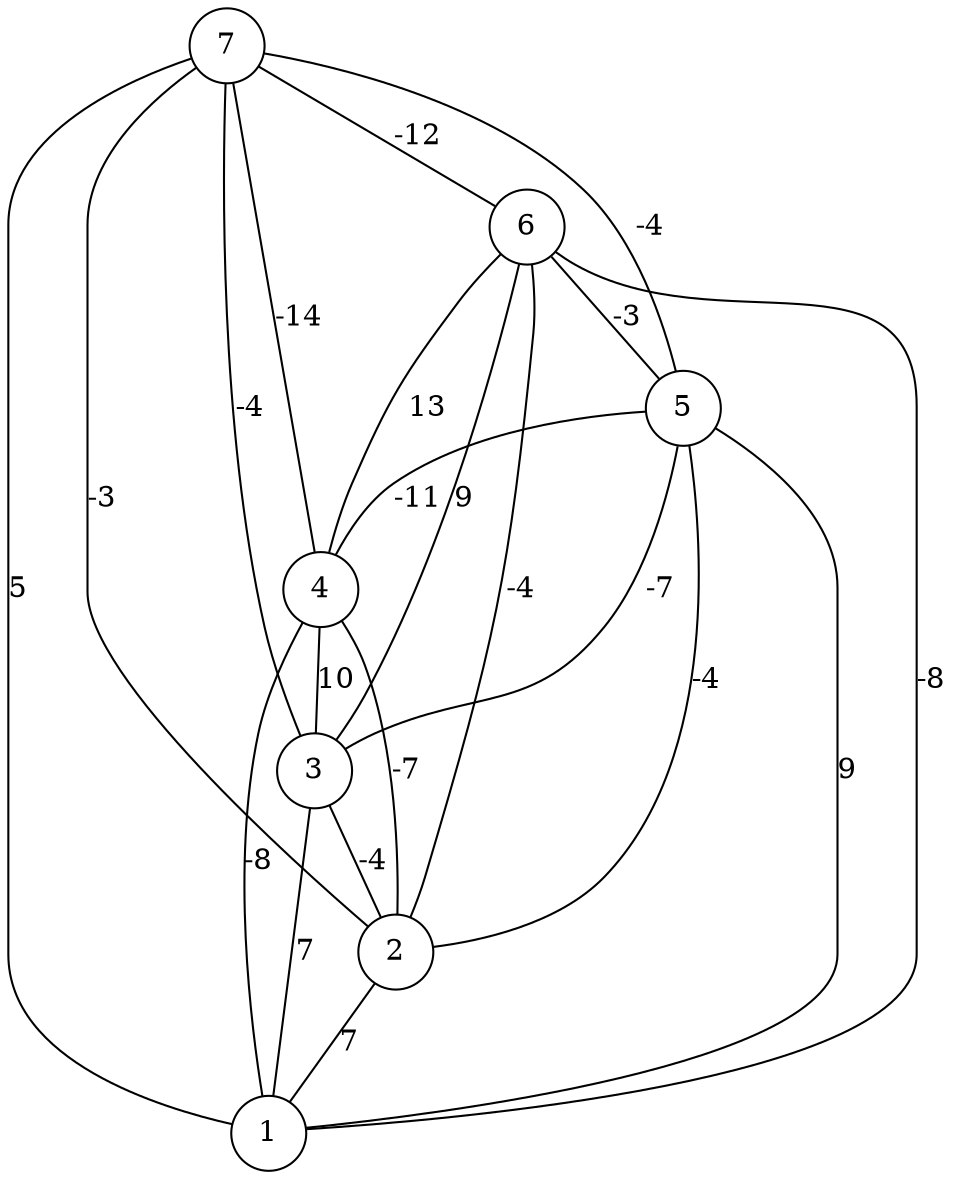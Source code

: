 graph { 
	 fontname="Helvetica,Arial,sans-serif" 
	 node [shape = circle]; 
	 7 -- 1 [label = "5"];
	 7 -- 2 [label = "-3"];
	 7 -- 3 [label = "-4"];
	 7 -- 4 [label = "-14"];
	 7 -- 5 [label = "-4"];
	 7 -- 6 [label = "-12"];
	 6 -- 1 [label = "-8"];
	 6 -- 2 [label = "-4"];
	 6 -- 3 [label = "9"];
	 6 -- 4 [label = "13"];
	 6 -- 5 [label = "-3"];
	 5 -- 1 [label = "9"];
	 5 -- 2 [label = "-4"];
	 5 -- 3 [label = "-7"];
	 5 -- 4 [label = "-11"];
	 4 -- 1 [label = "-8"];
	 4 -- 2 [label = "-7"];
	 4 -- 3 [label = "10"];
	 3 -- 1 [label = "7"];
	 3 -- 2 [label = "-4"];
	 2 -- 1 [label = "7"];
	 1;
	 2;
	 3;
	 4;
	 5;
	 6;
	 7;
}
